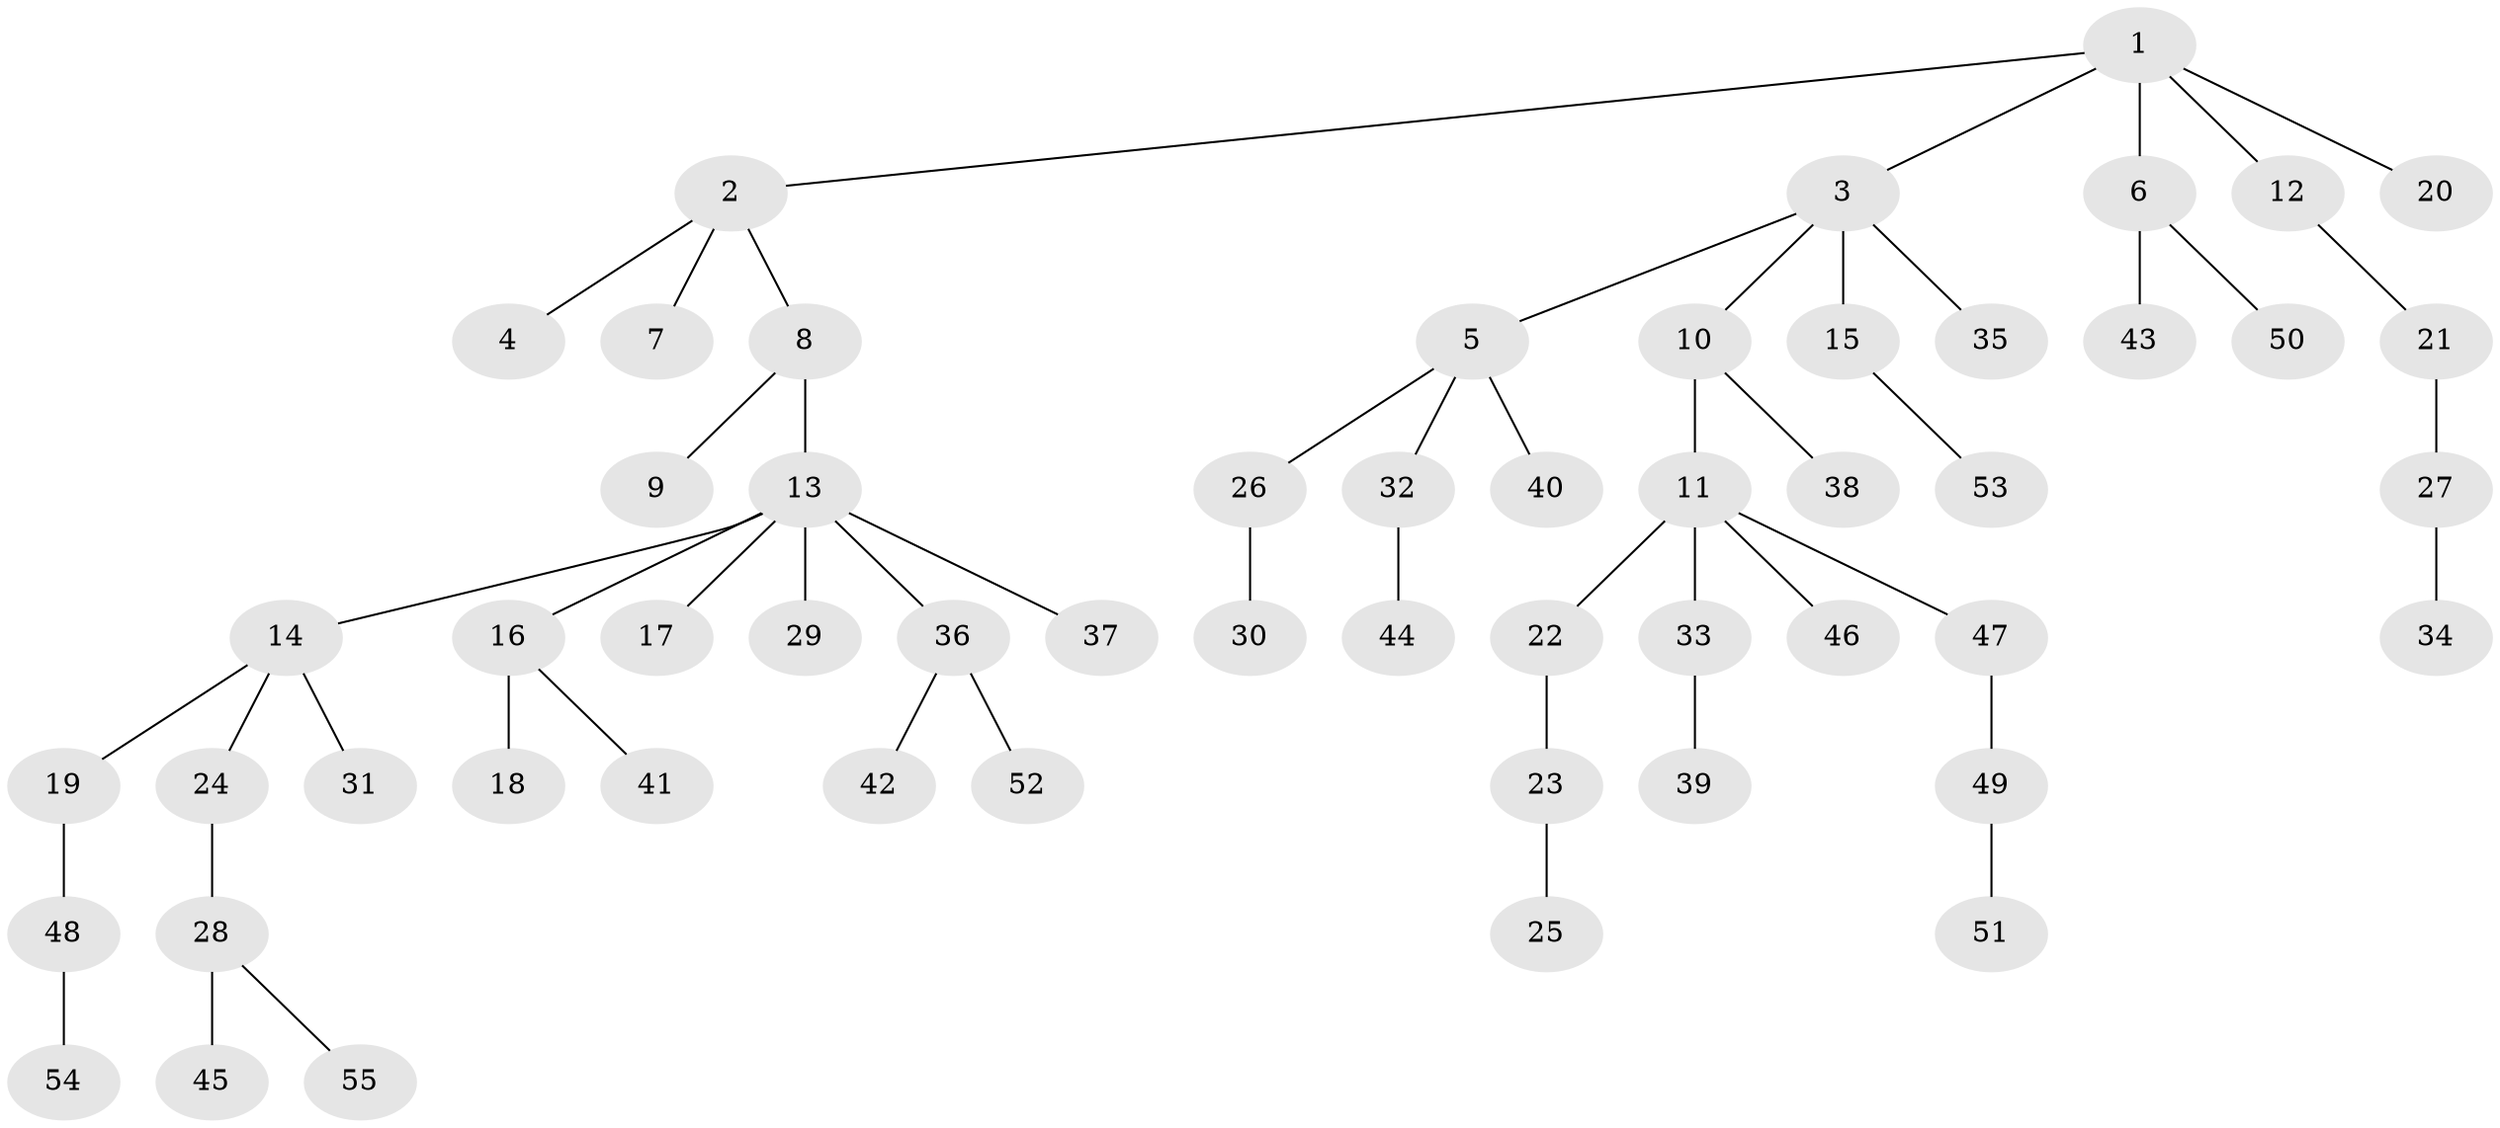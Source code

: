 // Generated by graph-tools (version 1.1) at 2025/11/02/27/25 16:11:25]
// undirected, 55 vertices, 54 edges
graph export_dot {
graph [start="1"]
  node [color=gray90,style=filled];
  1;
  2;
  3;
  4;
  5;
  6;
  7;
  8;
  9;
  10;
  11;
  12;
  13;
  14;
  15;
  16;
  17;
  18;
  19;
  20;
  21;
  22;
  23;
  24;
  25;
  26;
  27;
  28;
  29;
  30;
  31;
  32;
  33;
  34;
  35;
  36;
  37;
  38;
  39;
  40;
  41;
  42;
  43;
  44;
  45;
  46;
  47;
  48;
  49;
  50;
  51;
  52;
  53;
  54;
  55;
  1 -- 2;
  1 -- 3;
  1 -- 6;
  1 -- 12;
  1 -- 20;
  2 -- 4;
  2 -- 7;
  2 -- 8;
  3 -- 5;
  3 -- 10;
  3 -- 15;
  3 -- 35;
  5 -- 26;
  5 -- 32;
  5 -- 40;
  6 -- 43;
  6 -- 50;
  8 -- 9;
  8 -- 13;
  10 -- 11;
  10 -- 38;
  11 -- 22;
  11 -- 33;
  11 -- 46;
  11 -- 47;
  12 -- 21;
  13 -- 14;
  13 -- 16;
  13 -- 17;
  13 -- 29;
  13 -- 36;
  13 -- 37;
  14 -- 19;
  14 -- 24;
  14 -- 31;
  15 -- 53;
  16 -- 18;
  16 -- 41;
  19 -- 48;
  21 -- 27;
  22 -- 23;
  23 -- 25;
  24 -- 28;
  26 -- 30;
  27 -- 34;
  28 -- 45;
  28 -- 55;
  32 -- 44;
  33 -- 39;
  36 -- 42;
  36 -- 52;
  47 -- 49;
  48 -- 54;
  49 -- 51;
}
